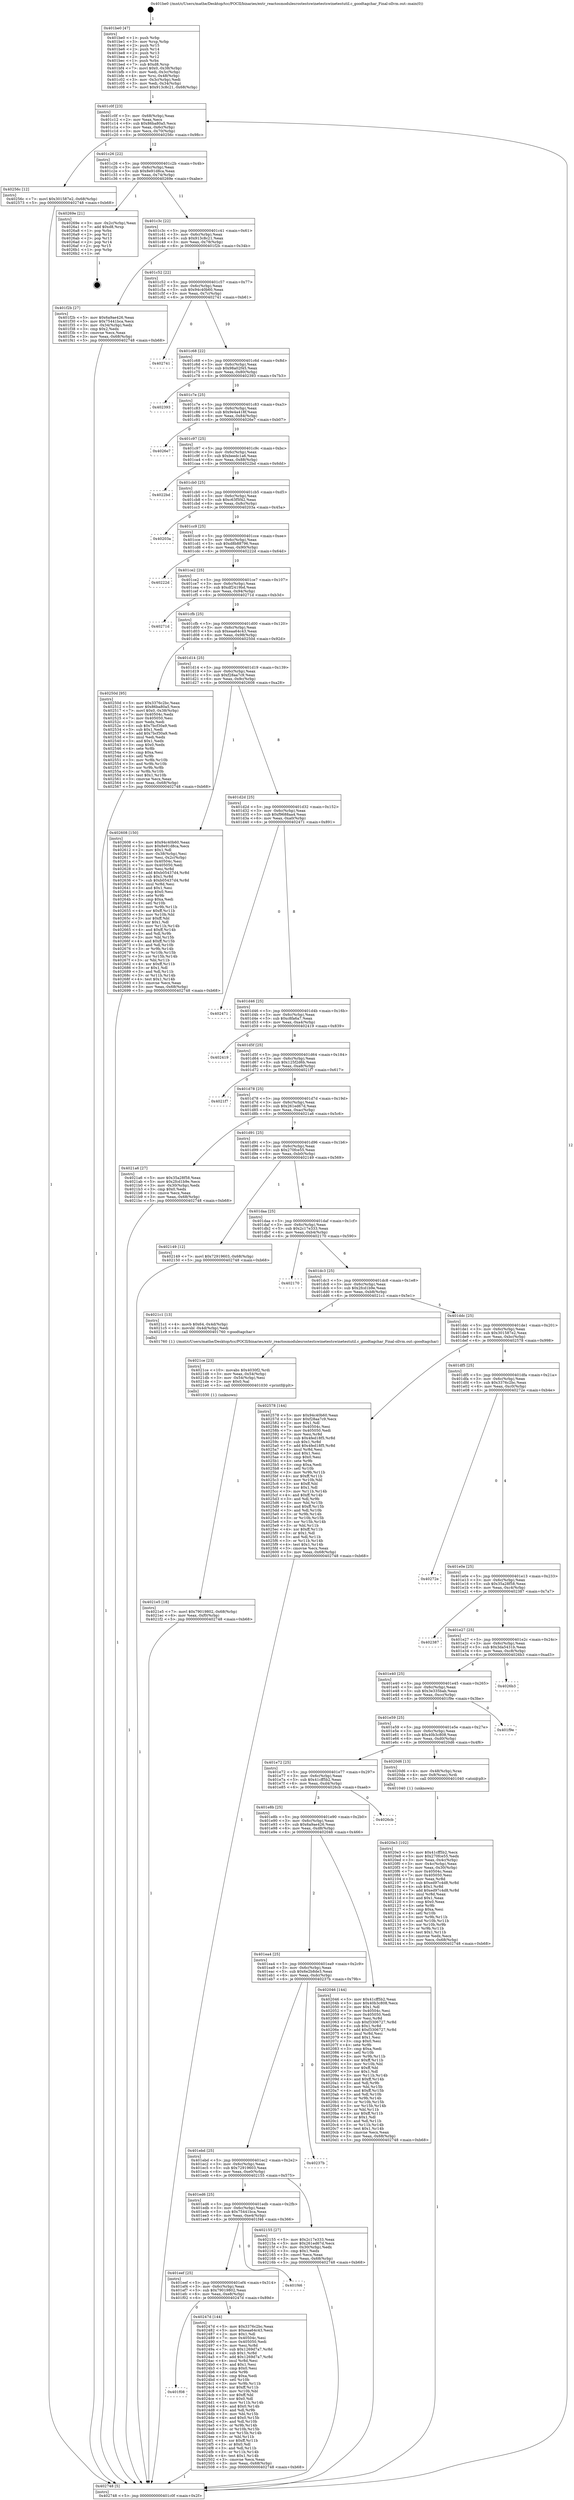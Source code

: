 digraph "0x401be0" {
  label = "0x401be0 (/mnt/c/Users/mathe/Desktop/tcc/POCII/binaries/extr_reactosmodulesrostestswinetestswinetestutil.c_goodtagchar_Final-ollvm.out::main(0))"
  labelloc = "t"
  node[shape=record]

  Entry [label="",width=0.3,height=0.3,shape=circle,fillcolor=black,style=filled]
  "0x401c0f" [label="{
     0x401c0f [23]\l
     | [instrs]\l
     &nbsp;&nbsp;0x401c0f \<+3\>: mov -0x68(%rbp),%eax\l
     &nbsp;&nbsp;0x401c12 \<+2\>: mov %eax,%ecx\l
     &nbsp;&nbsp;0x401c14 \<+6\>: sub $0x86ba80a5,%ecx\l
     &nbsp;&nbsp;0x401c1a \<+3\>: mov %eax,-0x6c(%rbp)\l
     &nbsp;&nbsp;0x401c1d \<+3\>: mov %ecx,-0x70(%rbp)\l
     &nbsp;&nbsp;0x401c20 \<+6\>: je 000000000040256c \<main+0x98c\>\l
  }"]
  "0x40256c" [label="{
     0x40256c [12]\l
     | [instrs]\l
     &nbsp;&nbsp;0x40256c \<+7\>: movl $0x301587e2,-0x68(%rbp)\l
     &nbsp;&nbsp;0x402573 \<+5\>: jmp 0000000000402748 \<main+0xb68\>\l
  }"]
  "0x401c26" [label="{
     0x401c26 [22]\l
     | [instrs]\l
     &nbsp;&nbsp;0x401c26 \<+5\>: jmp 0000000000401c2b \<main+0x4b\>\l
     &nbsp;&nbsp;0x401c2b \<+3\>: mov -0x6c(%rbp),%eax\l
     &nbsp;&nbsp;0x401c2e \<+5\>: sub $0x8e91d8ca,%eax\l
     &nbsp;&nbsp;0x401c33 \<+3\>: mov %eax,-0x74(%rbp)\l
     &nbsp;&nbsp;0x401c36 \<+6\>: je 000000000040269e \<main+0xabe\>\l
  }"]
  Exit [label="",width=0.3,height=0.3,shape=circle,fillcolor=black,style=filled,peripheries=2]
  "0x40269e" [label="{
     0x40269e [21]\l
     | [instrs]\l
     &nbsp;&nbsp;0x40269e \<+3\>: mov -0x2c(%rbp),%eax\l
     &nbsp;&nbsp;0x4026a1 \<+7\>: add $0xd8,%rsp\l
     &nbsp;&nbsp;0x4026a8 \<+1\>: pop %rbx\l
     &nbsp;&nbsp;0x4026a9 \<+2\>: pop %r12\l
     &nbsp;&nbsp;0x4026ab \<+2\>: pop %r13\l
     &nbsp;&nbsp;0x4026ad \<+2\>: pop %r14\l
     &nbsp;&nbsp;0x4026af \<+2\>: pop %r15\l
     &nbsp;&nbsp;0x4026b1 \<+1\>: pop %rbp\l
     &nbsp;&nbsp;0x4026b2 \<+1\>: ret\l
  }"]
  "0x401c3c" [label="{
     0x401c3c [22]\l
     | [instrs]\l
     &nbsp;&nbsp;0x401c3c \<+5\>: jmp 0000000000401c41 \<main+0x61\>\l
     &nbsp;&nbsp;0x401c41 \<+3\>: mov -0x6c(%rbp),%eax\l
     &nbsp;&nbsp;0x401c44 \<+5\>: sub $0x913c8c21,%eax\l
     &nbsp;&nbsp;0x401c49 \<+3\>: mov %eax,-0x78(%rbp)\l
     &nbsp;&nbsp;0x401c4c \<+6\>: je 0000000000401f2b \<main+0x34b\>\l
  }"]
  "0x401f08" [label="{
     0x401f08\l
  }", style=dashed]
  "0x401f2b" [label="{
     0x401f2b [27]\l
     | [instrs]\l
     &nbsp;&nbsp;0x401f2b \<+5\>: mov $0x6a9ae426,%eax\l
     &nbsp;&nbsp;0x401f30 \<+5\>: mov $0x75441bca,%ecx\l
     &nbsp;&nbsp;0x401f35 \<+3\>: mov -0x34(%rbp),%edx\l
     &nbsp;&nbsp;0x401f38 \<+3\>: cmp $0x2,%edx\l
     &nbsp;&nbsp;0x401f3b \<+3\>: cmovne %ecx,%eax\l
     &nbsp;&nbsp;0x401f3e \<+3\>: mov %eax,-0x68(%rbp)\l
     &nbsp;&nbsp;0x401f41 \<+5\>: jmp 0000000000402748 \<main+0xb68\>\l
  }"]
  "0x401c52" [label="{
     0x401c52 [22]\l
     | [instrs]\l
     &nbsp;&nbsp;0x401c52 \<+5\>: jmp 0000000000401c57 \<main+0x77\>\l
     &nbsp;&nbsp;0x401c57 \<+3\>: mov -0x6c(%rbp),%eax\l
     &nbsp;&nbsp;0x401c5a \<+5\>: sub $0x94c40b60,%eax\l
     &nbsp;&nbsp;0x401c5f \<+3\>: mov %eax,-0x7c(%rbp)\l
     &nbsp;&nbsp;0x401c62 \<+6\>: je 0000000000402741 \<main+0xb61\>\l
  }"]
  "0x402748" [label="{
     0x402748 [5]\l
     | [instrs]\l
     &nbsp;&nbsp;0x402748 \<+5\>: jmp 0000000000401c0f \<main+0x2f\>\l
  }"]
  "0x401be0" [label="{
     0x401be0 [47]\l
     | [instrs]\l
     &nbsp;&nbsp;0x401be0 \<+1\>: push %rbp\l
     &nbsp;&nbsp;0x401be1 \<+3\>: mov %rsp,%rbp\l
     &nbsp;&nbsp;0x401be4 \<+2\>: push %r15\l
     &nbsp;&nbsp;0x401be6 \<+2\>: push %r14\l
     &nbsp;&nbsp;0x401be8 \<+2\>: push %r13\l
     &nbsp;&nbsp;0x401bea \<+2\>: push %r12\l
     &nbsp;&nbsp;0x401bec \<+1\>: push %rbx\l
     &nbsp;&nbsp;0x401bed \<+7\>: sub $0xd8,%rsp\l
     &nbsp;&nbsp;0x401bf4 \<+7\>: movl $0x0,-0x38(%rbp)\l
     &nbsp;&nbsp;0x401bfb \<+3\>: mov %edi,-0x3c(%rbp)\l
     &nbsp;&nbsp;0x401bfe \<+4\>: mov %rsi,-0x48(%rbp)\l
     &nbsp;&nbsp;0x401c02 \<+3\>: mov -0x3c(%rbp),%edi\l
     &nbsp;&nbsp;0x401c05 \<+3\>: mov %edi,-0x34(%rbp)\l
     &nbsp;&nbsp;0x401c08 \<+7\>: movl $0x913c8c21,-0x68(%rbp)\l
  }"]
  "0x40247d" [label="{
     0x40247d [144]\l
     | [instrs]\l
     &nbsp;&nbsp;0x40247d \<+5\>: mov $0x3376c2bc,%eax\l
     &nbsp;&nbsp;0x402482 \<+5\>: mov $0xeaa64c43,%ecx\l
     &nbsp;&nbsp;0x402487 \<+2\>: mov $0x1,%dl\l
     &nbsp;&nbsp;0x402489 \<+7\>: mov 0x40504c,%esi\l
     &nbsp;&nbsp;0x402490 \<+7\>: mov 0x405050,%edi\l
     &nbsp;&nbsp;0x402497 \<+3\>: mov %esi,%r8d\l
     &nbsp;&nbsp;0x40249a \<+7\>: sub $0x1269d7a7,%r8d\l
     &nbsp;&nbsp;0x4024a1 \<+4\>: sub $0x1,%r8d\l
     &nbsp;&nbsp;0x4024a5 \<+7\>: add $0x1269d7a7,%r8d\l
     &nbsp;&nbsp;0x4024ac \<+4\>: imul %r8d,%esi\l
     &nbsp;&nbsp;0x4024b0 \<+3\>: and $0x1,%esi\l
     &nbsp;&nbsp;0x4024b3 \<+3\>: cmp $0x0,%esi\l
     &nbsp;&nbsp;0x4024b6 \<+4\>: sete %r9b\l
     &nbsp;&nbsp;0x4024ba \<+3\>: cmp $0xa,%edi\l
     &nbsp;&nbsp;0x4024bd \<+4\>: setl %r10b\l
     &nbsp;&nbsp;0x4024c1 \<+3\>: mov %r9b,%r11b\l
     &nbsp;&nbsp;0x4024c4 \<+4\>: xor $0xff,%r11b\l
     &nbsp;&nbsp;0x4024c8 \<+3\>: mov %r10b,%bl\l
     &nbsp;&nbsp;0x4024cb \<+3\>: xor $0xff,%bl\l
     &nbsp;&nbsp;0x4024ce \<+3\>: xor $0x0,%dl\l
     &nbsp;&nbsp;0x4024d1 \<+3\>: mov %r11b,%r14b\l
     &nbsp;&nbsp;0x4024d4 \<+4\>: and $0x0,%r14b\l
     &nbsp;&nbsp;0x4024d8 \<+3\>: and %dl,%r9b\l
     &nbsp;&nbsp;0x4024db \<+3\>: mov %bl,%r15b\l
     &nbsp;&nbsp;0x4024de \<+4\>: and $0x0,%r15b\l
     &nbsp;&nbsp;0x4024e2 \<+3\>: and %dl,%r10b\l
     &nbsp;&nbsp;0x4024e5 \<+3\>: or %r9b,%r14b\l
     &nbsp;&nbsp;0x4024e8 \<+3\>: or %r10b,%r15b\l
     &nbsp;&nbsp;0x4024eb \<+3\>: xor %r15b,%r14b\l
     &nbsp;&nbsp;0x4024ee \<+3\>: or %bl,%r11b\l
     &nbsp;&nbsp;0x4024f1 \<+4\>: xor $0xff,%r11b\l
     &nbsp;&nbsp;0x4024f5 \<+3\>: or $0x0,%dl\l
     &nbsp;&nbsp;0x4024f8 \<+3\>: and %dl,%r11b\l
     &nbsp;&nbsp;0x4024fb \<+3\>: or %r11b,%r14b\l
     &nbsp;&nbsp;0x4024fe \<+4\>: test $0x1,%r14b\l
     &nbsp;&nbsp;0x402502 \<+3\>: cmovne %ecx,%eax\l
     &nbsp;&nbsp;0x402505 \<+3\>: mov %eax,-0x68(%rbp)\l
     &nbsp;&nbsp;0x402508 \<+5\>: jmp 0000000000402748 \<main+0xb68\>\l
  }"]
  "0x402741" [label="{
     0x402741\l
  }", style=dashed]
  "0x401c68" [label="{
     0x401c68 [22]\l
     | [instrs]\l
     &nbsp;&nbsp;0x401c68 \<+5\>: jmp 0000000000401c6d \<main+0x8d\>\l
     &nbsp;&nbsp;0x401c6d \<+3\>: mov -0x6c(%rbp),%eax\l
     &nbsp;&nbsp;0x401c70 \<+5\>: sub $0x98a02f45,%eax\l
     &nbsp;&nbsp;0x401c75 \<+3\>: mov %eax,-0x80(%rbp)\l
     &nbsp;&nbsp;0x401c78 \<+6\>: je 0000000000402393 \<main+0x7b3\>\l
  }"]
  "0x401eef" [label="{
     0x401eef [25]\l
     | [instrs]\l
     &nbsp;&nbsp;0x401eef \<+5\>: jmp 0000000000401ef4 \<main+0x314\>\l
     &nbsp;&nbsp;0x401ef4 \<+3\>: mov -0x6c(%rbp),%eax\l
     &nbsp;&nbsp;0x401ef7 \<+5\>: sub $0x79019802,%eax\l
     &nbsp;&nbsp;0x401efc \<+6\>: mov %eax,-0xe8(%rbp)\l
     &nbsp;&nbsp;0x401f02 \<+6\>: je 000000000040247d \<main+0x89d\>\l
  }"]
  "0x402393" [label="{
     0x402393\l
  }", style=dashed]
  "0x401c7e" [label="{
     0x401c7e [25]\l
     | [instrs]\l
     &nbsp;&nbsp;0x401c7e \<+5\>: jmp 0000000000401c83 \<main+0xa3\>\l
     &nbsp;&nbsp;0x401c83 \<+3\>: mov -0x6c(%rbp),%eax\l
     &nbsp;&nbsp;0x401c86 \<+5\>: sub $0x9e4a418f,%eax\l
     &nbsp;&nbsp;0x401c8b \<+6\>: mov %eax,-0x84(%rbp)\l
     &nbsp;&nbsp;0x401c91 \<+6\>: je 00000000004026e7 \<main+0xb07\>\l
  }"]
  "0x401f46" [label="{
     0x401f46\l
  }", style=dashed]
  "0x4026e7" [label="{
     0x4026e7\l
  }", style=dashed]
  "0x401c97" [label="{
     0x401c97 [25]\l
     | [instrs]\l
     &nbsp;&nbsp;0x401c97 \<+5\>: jmp 0000000000401c9c \<main+0xbc\>\l
     &nbsp;&nbsp;0x401c9c \<+3\>: mov -0x6c(%rbp),%eax\l
     &nbsp;&nbsp;0x401c9f \<+5\>: sub $0xbeedc1a6,%eax\l
     &nbsp;&nbsp;0x401ca4 \<+6\>: mov %eax,-0x88(%rbp)\l
     &nbsp;&nbsp;0x401caa \<+6\>: je 00000000004022bd \<main+0x6dd\>\l
  }"]
  "0x4021e5" [label="{
     0x4021e5 [18]\l
     | [instrs]\l
     &nbsp;&nbsp;0x4021e5 \<+7\>: movl $0x79019802,-0x68(%rbp)\l
     &nbsp;&nbsp;0x4021ec \<+6\>: mov %eax,-0xf0(%rbp)\l
     &nbsp;&nbsp;0x4021f2 \<+5\>: jmp 0000000000402748 \<main+0xb68\>\l
  }"]
  "0x4022bd" [label="{
     0x4022bd\l
  }", style=dashed]
  "0x401cb0" [label="{
     0x401cb0 [25]\l
     | [instrs]\l
     &nbsp;&nbsp;0x401cb0 \<+5\>: jmp 0000000000401cb5 \<main+0xd5\>\l
     &nbsp;&nbsp;0x401cb5 \<+3\>: mov -0x6c(%rbp),%eax\l
     &nbsp;&nbsp;0x401cb8 \<+5\>: sub $0xc63f5f42,%eax\l
     &nbsp;&nbsp;0x401cbd \<+6\>: mov %eax,-0x8c(%rbp)\l
     &nbsp;&nbsp;0x401cc3 \<+6\>: je 000000000040203a \<main+0x45a\>\l
  }"]
  "0x4021ce" [label="{
     0x4021ce [23]\l
     | [instrs]\l
     &nbsp;&nbsp;0x4021ce \<+10\>: movabs $0x4030f2,%rdi\l
     &nbsp;&nbsp;0x4021d8 \<+3\>: mov %eax,-0x54(%rbp)\l
     &nbsp;&nbsp;0x4021db \<+3\>: mov -0x54(%rbp),%esi\l
     &nbsp;&nbsp;0x4021de \<+2\>: mov $0x0,%al\l
     &nbsp;&nbsp;0x4021e0 \<+5\>: call 0000000000401030 \<printf@plt\>\l
     | [calls]\l
     &nbsp;&nbsp;0x401030 \{1\} (unknown)\l
  }"]
  "0x40203a" [label="{
     0x40203a\l
  }", style=dashed]
  "0x401cc9" [label="{
     0x401cc9 [25]\l
     | [instrs]\l
     &nbsp;&nbsp;0x401cc9 \<+5\>: jmp 0000000000401cce \<main+0xee\>\l
     &nbsp;&nbsp;0x401cce \<+3\>: mov -0x6c(%rbp),%eax\l
     &nbsp;&nbsp;0x401cd1 \<+5\>: sub $0xd8b88796,%eax\l
     &nbsp;&nbsp;0x401cd6 \<+6\>: mov %eax,-0x90(%rbp)\l
     &nbsp;&nbsp;0x401cdc \<+6\>: je 000000000040222d \<main+0x64d\>\l
  }"]
  "0x401ed6" [label="{
     0x401ed6 [25]\l
     | [instrs]\l
     &nbsp;&nbsp;0x401ed6 \<+5\>: jmp 0000000000401edb \<main+0x2fb\>\l
     &nbsp;&nbsp;0x401edb \<+3\>: mov -0x6c(%rbp),%eax\l
     &nbsp;&nbsp;0x401ede \<+5\>: sub $0x75441bca,%eax\l
     &nbsp;&nbsp;0x401ee3 \<+6\>: mov %eax,-0xe4(%rbp)\l
     &nbsp;&nbsp;0x401ee9 \<+6\>: je 0000000000401f46 \<main+0x366\>\l
  }"]
  "0x40222d" [label="{
     0x40222d\l
  }", style=dashed]
  "0x401ce2" [label="{
     0x401ce2 [25]\l
     | [instrs]\l
     &nbsp;&nbsp;0x401ce2 \<+5\>: jmp 0000000000401ce7 \<main+0x107\>\l
     &nbsp;&nbsp;0x401ce7 \<+3\>: mov -0x6c(%rbp),%eax\l
     &nbsp;&nbsp;0x401cea \<+5\>: sub $0xdf2419bd,%eax\l
     &nbsp;&nbsp;0x401cef \<+6\>: mov %eax,-0x94(%rbp)\l
     &nbsp;&nbsp;0x401cf5 \<+6\>: je 000000000040271d \<main+0xb3d\>\l
  }"]
  "0x402155" [label="{
     0x402155 [27]\l
     | [instrs]\l
     &nbsp;&nbsp;0x402155 \<+5\>: mov $0x2c17e333,%eax\l
     &nbsp;&nbsp;0x40215a \<+5\>: mov $0x261ed67d,%ecx\l
     &nbsp;&nbsp;0x40215f \<+3\>: mov -0x30(%rbp),%edx\l
     &nbsp;&nbsp;0x402162 \<+3\>: cmp $0x1,%edx\l
     &nbsp;&nbsp;0x402165 \<+3\>: cmovl %ecx,%eax\l
     &nbsp;&nbsp;0x402168 \<+3\>: mov %eax,-0x68(%rbp)\l
     &nbsp;&nbsp;0x40216b \<+5\>: jmp 0000000000402748 \<main+0xb68\>\l
  }"]
  "0x40271d" [label="{
     0x40271d\l
  }", style=dashed]
  "0x401cfb" [label="{
     0x401cfb [25]\l
     | [instrs]\l
     &nbsp;&nbsp;0x401cfb \<+5\>: jmp 0000000000401d00 \<main+0x120\>\l
     &nbsp;&nbsp;0x401d00 \<+3\>: mov -0x6c(%rbp),%eax\l
     &nbsp;&nbsp;0x401d03 \<+5\>: sub $0xeaa64c43,%eax\l
     &nbsp;&nbsp;0x401d08 \<+6\>: mov %eax,-0x98(%rbp)\l
     &nbsp;&nbsp;0x401d0e \<+6\>: je 000000000040250d \<main+0x92d\>\l
  }"]
  "0x401ebd" [label="{
     0x401ebd [25]\l
     | [instrs]\l
     &nbsp;&nbsp;0x401ebd \<+5\>: jmp 0000000000401ec2 \<main+0x2e2\>\l
     &nbsp;&nbsp;0x401ec2 \<+3\>: mov -0x6c(%rbp),%eax\l
     &nbsp;&nbsp;0x401ec5 \<+5\>: sub $0x72919603,%eax\l
     &nbsp;&nbsp;0x401eca \<+6\>: mov %eax,-0xe0(%rbp)\l
     &nbsp;&nbsp;0x401ed0 \<+6\>: je 0000000000402155 \<main+0x575\>\l
  }"]
  "0x40250d" [label="{
     0x40250d [95]\l
     | [instrs]\l
     &nbsp;&nbsp;0x40250d \<+5\>: mov $0x3376c2bc,%eax\l
     &nbsp;&nbsp;0x402512 \<+5\>: mov $0x86ba80a5,%ecx\l
     &nbsp;&nbsp;0x402517 \<+7\>: movl $0x0,-0x38(%rbp)\l
     &nbsp;&nbsp;0x40251e \<+7\>: mov 0x40504c,%edx\l
     &nbsp;&nbsp;0x402525 \<+7\>: mov 0x405050,%esi\l
     &nbsp;&nbsp;0x40252c \<+2\>: mov %edx,%edi\l
     &nbsp;&nbsp;0x40252e \<+6\>: sub $0x7bcf30a9,%edi\l
     &nbsp;&nbsp;0x402534 \<+3\>: sub $0x1,%edi\l
     &nbsp;&nbsp;0x402537 \<+6\>: add $0x7bcf30a9,%edi\l
     &nbsp;&nbsp;0x40253d \<+3\>: imul %edi,%edx\l
     &nbsp;&nbsp;0x402540 \<+3\>: and $0x1,%edx\l
     &nbsp;&nbsp;0x402543 \<+3\>: cmp $0x0,%edx\l
     &nbsp;&nbsp;0x402546 \<+4\>: sete %r8b\l
     &nbsp;&nbsp;0x40254a \<+3\>: cmp $0xa,%esi\l
     &nbsp;&nbsp;0x40254d \<+4\>: setl %r9b\l
     &nbsp;&nbsp;0x402551 \<+3\>: mov %r8b,%r10b\l
     &nbsp;&nbsp;0x402554 \<+3\>: and %r9b,%r10b\l
     &nbsp;&nbsp;0x402557 \<+3\>: xor %r9b,%r8b\l
     &nbsp;&nbsp;0x40255a \<+3\>: or %r8b,%r10b\l
     &nbsp;&nbsp;0x40255d \<+4\>: test $0x1,%r10b\l
     &nbsp;&nbsp;0x402561 \<+3\>: cmovne %ecx,%eax\l
     &nbsp;&nbsp;0x402564 \<+3\>: mov %eax,-0x68(%rbp)\l
     &nbsp;&nbsp;0x402567 \<+5\>: jmp 0000000000402748 \<main+0xb68\>\l
  }"]
  "0x401d14" [label="{
     0x401d14 [25]\l
     | [instrs]\l
     &nbsp;&nbsp;0x401d14 \<+5\>: jmp 0000000000401d19 \<main+0x139\>\l
     &nbsp;&nbsp;0x401d19 \<+3\>: mov -0x6c(%rbp),%eax\l
     &nbsp;&nbsp;0x401d1c \<+5\>: sub $0xf28aa7c9,%eax\l
     &nbsp;&nbsp;0x401d21 \<+6\>: mov %eax,-0x9c(%rbp)\l
     &nbsp;&nbsp;0x401d27 \<+6\>: je 0000000000402608 \<main+0xa28\>\l
  }"]
  "0x40237b" [label="{
     0x40237b\l
  }", style=dashed]
  "0x402608" [label="{
     0x402608 [150]\l
     | [instrs]\l
     &nbsp;&nbsp;0x402608 \<+5\>: mov $0x94c40b60,%eax\l
     &nbsp;&nbsp;0x40260d \<+5\>: mov $0x8e91d8ca,%ecx\l
     &nbsp;&nbsp;0x402612 \<+2\>: mov $0x1,%dl\l
     &nbsp;&nbsp;0x402614 \<+3\>: mov -0x38(%rbp),%esi\l
     &nbsp;&nbsp;0x402617 \<+3\>: mov %esi,-0x2c(%rbp)\l
     &nbsp;&nbsp;0x40261a \<+7\>: mov 0x40504c,%esi\l
     &nbsp;&nbsp;0x402621 \<+7\>: mov 0x405050,%edi\l
     &nbsp;&nbsp;0x402628 \<+3\>: mov %esi,%r8d\l
     &nbsp;&nbsp;0x40262b \<+7\>: add $0xb05437d4,%r8d\l
     &nbsp;&nbsp;0x402632 \<+4\>: sub $0x1,%r8d\l
     &nbsp;&nbsp;0x402636 \<+7\>: sub $0xb05437d4,%r8d\l
     &nbsp;&nbsp;0x40263d \<+4\>: imul %r8d,%esi\l
     &nbsp;&nbsp;0x402641 \<+3\>: and $0x1,%esi\l
     &nbsp;&nbsp;0x402644 \<+3\>: cmp $0x0,%esi\l
     &nbsp;&nbsp;0x402647 \<+4\>: sete %r9b\l
     &nbsp;&nbsp;0x40264b \<+3\>: cmp $0xa,%edi\l
     &nbsp;&nbsp;0x40264e \<+4\>: setl %r10b\l
     &nbsp;&nbsp;0x402652 \<+3\>: mov %r9b,%r11b\l
     &nbsp;&nbsp;0x402655 \<+4\>: xor $0xff,%r11b\l
     &nbsp;&nbsp;0x402659 \<+3\>: mov %r10b,%bl\l
     &nbsp;&nbsp;0x40265c \<+3\>: xor $0xff,%bl\l
     &nbsp;&nbsp;0x40265f \<+3\>: xor $0x1,%dl\l
     &nbsp;&nbsp;0x402662 \<+3\>: mov %r11b,%r14b\l
     &nbsp;&nbsp;0x402665 \<+4\>: and $0xff,%r14b\l
     &nbsp;&nbsp;0x402669 \<+3\>: and %dl,%r9b\l
     &nbsp;&nbsp;0x40266c \<+3\>: mov %bl,%r15b\l
     &nbsp;&nbsp;0x40266f \<+4\>: and $0xff,%r15b\l
     &nbsp;&nbsp;0x402673 \<+3\>: and %dl,%r10b\l
     &nbsp;&nbsp;0x402676 \<+3\>: or %r9b,%r14b\l
     &nbsp;&nbsp;0x402679 \<+3\>: or %r10b,%r15b\l
     &nbsp;&nbsp;0x40267c \<+3\>: xor %r15b,%r14b\l
     &nbsp;&nbsp;0x40267f \<+3\>: or %bl,%r11b\l
     &nbsp;&nbsp;0x402682 \<+4\>: xor $0xff,%r11b\l
     &nbsp;&nbsp;0x402686 \<+3\>: or $0x1,%dl\l
     &nbsp;&nbsp;0x402689 \<+3\>: and %dl,%r11b\l
     &nbsp;&nbsp;0x40268c \<+3\>: or %r11b,%r14b\l
     &nbsp;&nbsp;0x40268f \<+4\>: test $0x1,%r14b\l
     &nbsp;&nbsp;0x402693 \<+3\>: cmovne %ecx,%eax\l
     &nbsp;&nbsp;0x402696 \<+3\>: mov %eax,-0x68(%rbp)\l
     &nbsp;&nbsp;0x402699 \<+5\>: jmp 0000000000402748 \<main+0xb68\>\l
  }"]
  "0x401d2d" [label="{
     0x401d2d [25]\l
     | [instrs]\l
     &nbsp;&nbsp;0x401d2d \<+5\>: jmp 0000000000401d32 \<main+0x152\>\l
     &nbsp;&nbsp;0x401d32 \<+3\>: mov -0x6c(%rbp),%eax\l
     &nbsp;&nbsp;0x401d35 \<+5\>: sub $0xf9688aa4,%eax\l
     &nbsp;&nbsp;0x401d3a \<+6\>: mov %eax,-0xa0(%rbp)\l
     &nbsp;&nbsp;0x401d40 \<+6\>: je 0000000000402471 \<main+0x891\>\l
  }"]
  "0x4020e3" [label="{
     0x4020e3 [102]\l
     | [instrs]\l
     &nbsp;&nbsp;0x4020e3 \<+5\>: mov $0x41cff5b2,%ecx\l
     &nbsp;&nbsp;0x4020e8 \<+5\>: mov $0x270fce55,%edx\l
     &nbsp;&nbsp;0x4020ed \<+3\>: mov %eax,-0x4c(%rbp)\l
     &nbsp;&nbsp;0x4020f0 \<+3\>: mov -0x4c(%rbp),%eax\l
     &nbsp;&nbsp;0x4020f3 \<+3\>: mov %eax,-0x30(%rbp)\l
     &nbsp;&nbsp;0x4020f6 \<+7\>: mov 0x40504c,%eax\l
     &nbsp;&nbsp;0x4020fd \<+7\>: mov 0x405050,%esi\l
     &nbsp;&nbsp;0x402104 \<+3\>: mov %eax,%r8d\l
     &nbsp;&nbsp;0x402107 \<+7\>: sub $0xed97c4d8,%r8d\l
     &nbsp;&nbsp;0x40210e \<+4\>: sub $0x1,%r8d\l
     &nbsp;&nbsp;0x402112 \<+7\>: add $0xed97c4d8,%r8d\l
     &nbsp;&nbsp;0x402119 \<+4\>: imul %r8d,%eax\l
     &nbsp;&nbsp;0x40211d \<+3\>: and $0x1,%eax\l
     &nbsp;&nbsp;0x402120 \<+3\>: cmp $0x0,%eax\l
     &nbsp;&nbsp;0x402123 \<+4\>: sete %r9b\l
     &nbsp;&nbsp;0x402127 \<+3\>: cmp $0xa,%esi\l
     &nbsp;&nbsp;0x40212a \<+4\>: setl %r10b\l
     &nbsp;&nbsp;0x40212e \<+3\>: mov %r9b,%r11b\l
     &nbsp;&nbsp;0x402131 \<+3\>: and %r10b,%r11b\l
     &nbsp;&nbsp;0x402134 \<+3\>: xor %r10b,%r9b\l
     &nbsp;&nbsp;0x402137 \<+3\>: or %r9b,%r11b\l
     &nbsp;&nbsp;0x40213a \<+4\>: test $0x1,%r11b\l
     &nbsp;&nbsp;0x40213e \<+3\>: cmovne %edx,%ecx\l
     &nbsp;&nbsp;0x402141 \<+3\>: mov %ecx,-0x68(%rbp)\l
     &nbsp;&nbsp;0x402144 \<+5\>: jmp 0000000000402748 \<main+0xb68\>\l
  }"]
  "0x402471" [label="{
     0x402471\l
  }", style=dashed]
  "0x401d46" [label="{
     0x401d46 [25]\l
     | [instrs]\l
     &nbsp;&nbsp;0x401d46 \<+5\>: jmp 0000000000401d4b \<main+0x16b\>\l
     &nbsp;&nbsp;0x401d4b \<+3\>: mov -0x6c(%rbp),%eax\l
     &nbsp;&nbsp;0x401d4e \<+5\>: sub $0xc8fa6a7,%eax\l
     &nbsp;&nbsp;0x401d53 \<+6\>: mov %eax,-0xa4(%rbp)\l
     &nbsp;&nbsp;0x401d59 \<+6\>: je 0000000000402419 \<main+0x839\>\l
  }"]
  "0x401ea4" [label="{
     0x401ea4 [25]\l
     | [instrs]\l
     &nbsp;&nbsp;0x401ea4 \<+5\>: jmp 0000000000401ea9 \<main+0x2c9\>\l
     &nbsp;&nbsp;0x401ea9 \<+3\>: mov -0x6c(%rbp),%eax\l
     &nbsp;&nbsp;0x401eac \<+5\>: sub $0x6e2b8de3,%eax\l
     &nbsp;&nbsp;0x401eb1 \<+6\>: mov %eax,-0xdc(%rbp)\l
     &nbsp;&nbsp;0x401eb7 \<+6\>: je 000000000040237b \<main+0x79b\>\l
  }"]
  "0x402419" [label="{
     0x402419\l
  }", style=dashed]
  "0x401d5f" [label="{
     0x401d5f [25]\l
     | [instrs]\l
     &nbsp;&nbsp;0x401d5f \<+5\>: jmp 0000000000401d64 \<main+0x184\>\l
     &nbsp;&nbsp;0x401d64 \<+3\>: mov -0x6c(%rbp),%eax\l
     &nbsp;&nbsp;0x401d67 \<+5\>: sub $0x125f2d6b,%eax\l
     &nbsp;&nbsp;0x401d6c \<+6\>: mov %eax,-0xa8(%rbp)\l
     &nbsp;&nbsp;0x401d72 \<+6\>: je 00000000004021f7 \<main+0x617\>\l
  }"]
  "0x402046" [label="{
     0x402046 [144]\l
     | [instrs]\l
     &nbsp;&nbsp;0x402046 \<+5\>: mov $0x41cff5b2,%eax\l
     &nbsp;&nbsp;0x40204b \<+5\>: mov $0x40b3c808,%ecx\l
     &nbsp;&nbsp;0x402050 \<+2\>: mov $0x1,%dl\l
     &nbsp;&nbsp;0x402052 \<+7\>: mov 0x40504c,%esi\l
     &nbsp;&nbsp;0x402059 \<+7\>: mov 0x405050,%edi\l
     &nbsp;&nbsp;0x402060 \<+3\>: mov %esi,%r8d\l
     &nbsp;&nbsp;0x402063 \<+7\>: sub $0xf3306727,%r8d\l
     &nbsp;&nbsp;0x40206a \<+4\>: sub $0x1,%r8d\l
     &nbsp;&nbsp;0x40206e \<+7\>: add $0xf3306727,%r8d\l
     &nbsp;&nbsp;0x402075 \<+4\>: imul %r8d,%esi\l
     &nbsp;&nbsp;0x402079 \<+3\>: and $0x1,%esi\l
     &nbsp;&nbsp;0x40207c \<+3\>: cmp $0x0,%esi\l
     &nbsp;&nbsp;0x40207f \<+4\>: sete %r9b\l
     &nbsp;&nbsp;0x402083 \<+3\>: cmp $0xa,%edi\l
     &nbsp;&nbsp;0x402086 \<+4\>: setl %r10b\l
     &nbsp;&nbsp;0x40208a \<+3\>: mov %r9b,%r11b\l
     &nbsp;&nbsp;0x40208d \<+4\>: xor $0xff,%r11b\l
     &nbsp;&nbsp;0x402091 \<+3\>: mov %r10b,%bl\l
     &nbsp;&nbsp;0x402094 \<+3\>: xor $0xff,%bl\l
     &nbsp;&nbsp;0x402097 \<+3\>: xor $0x1,%dl\l
     &nbsp;&nbsp;0x40209a \<+3\>: mov %r11b,%r14b\l
     &nbsp;&nbsp;0x40209d \<+4\>: and $0xff,%r14b\l
     &nbsp;&nbsp;0x4020a1 \<+3\>: and %dl,%r9b\l
     &nbsp;&nbsp;0x4020a4 \<+3\>: mov %bl,%r15b\l
     &nbsp;&nbsp;0x4020a7 \<+4\>: and $0xff,%r15b\l
     &nbsp;&nbsp;0x4020ab \<+3\>: and %dl,%r10b\l
     &nbsp;&nbsp;0x4020ae \<+3\>: or %r9b,%r14b\l
     &nbsp;&nbsp;0x4020b1 \<+3\>: or %r10b,%r15b\l
     &nbsp;&nbsp;0x4020b4 \<+3\>: xor %r15b,%r14b\l
     &nbsp;&nbsp;0x4020b7 \<+3\>: or %bl,%r11b\l
     &nbsp;&nbsp;0x4020ba \<+4\>: xor $0xff,%r11b\l
     &nbsp;&nbsp;0x4020be \<+3\>: or $0x1,%dl\l
     &nbsp;&nbsp;0x4020c1 \<+3\>: and %dl,%r11b\l
     &nbsp;&nbsp;0x4020c4 \<+3\>: or %r11b,%r14b\l
     &nbsp;&nbsp;0x4020c7 \<+4\>: test $0x1,%r14b\l
     &nbsp;&nbsp;0x4020cb \<+3\>: cmovne %ecx,%eax\l
     &nbsp;&nbsp;0x4020ce \<+3\>: mov %eax,-0x68(%rbp)\l
     &nbsp;&nbsp;0x4020d1 \<+5\>: jmp 0000000000402748 \<main+0xb68\>\l
  }"]
  "0x4021f7" [label="{
     0x4021f7\l
  }", style=dashed]
  "0x401d78" [label="{
     0x401d78 [25]\l
     | [instrs]\l
     &nbsp;&nbsp;0x401d78 \<+5\>: jmp 0000000000401d7d \<main+0x19d\>\l
     &nbsp;&nbsp;0x401d7d \<+3\>: mov -0x6c(%rbp),%eax\l
     &nbsp;&nbsp;0x401d80 \<+5\>: sub $0x261ed67d,%eax\l
     &nbsp;&nbsp;0x401d85 \<+6\>: mov %eax,-0xac(%rbp)\l
     &nbsp;&nbsp;0x401d8b \<+6\>: je 00000000004021a6 \<main+0x5c6\>\l
  }"]
  "0x401e8b" [label="{
     0x401e8b [25]\l
     | [instrs]\l
     &nbsp;&nbsp;0x401e8b \<+5\>: jmp 0000000000401e90 \<main+0x2b0\>\l
     &nbsp;&nbsp;0x401e90 \<+3\>: mov -0x6c(%rbp),%eax\l
     &nbsp;&nbsp;0x401e93 \<+5\>: sub $0x6a9ae426,%eax\l
     &nbsp;&nbsp;0x401e98 \<+6\>: mov %eax,-0xd8(%rbp)\l
     &nbsp;&nbsp;0x401e9e \<+6\>: je 0000000000402046 \<main+0x466\>\l
  }"]
  "0x4021a6" [label="{
     0x4021a6 [27]\l
     | [instrs]\l
     &nbsp;&nbsp;0x4021a6 \<+5\>: mov $0x35a28f58,%eax\l
     &nbsp;&nbsp;0x4021ab \<+5\>: mov $0x2fcd1b9e,%ecx\l
     &nbsp;&nbsp;0x4021b0 \<+3\>: mov -0x30(%rbp),%edx\l
     &nbsp;&nbsp;0x4021b3 \<+3\>: cmp $0x0,%edx\l
     &nbsp;&nbsp;0x4021b6 \<+3\>: cmove %ecx,%eax\l
     &nbsp;&nbsp;0x4021b9 \<+3\>: mov %eax,-0x68(%rbp)\l
     &nbsp;&nbsp;0x4021bc \<+5\>: jmp 0000000000402748 \<main+0xb68\>\l
  }"]
  "0x401d91" [label="{
     0x401d91 [25]\l
     | [instrs]\l
     &nbsp;&nbsp;0x401d91 \<+5\>: jmp 0000000000401d96 \<main+0x1b6\>\l
     &nbsp;&nbsp;0x401d96 \<+3\>: mov -0x6c(%rbp),%eax\l
     &nbsp;&nbsp;0x401d99 \<+5\>: sub $0x270fce55,%eax\l
     &nbsp;&nbsp;0x401d9e \<+6\>: mov %eax,-0xb0(%rbp)\l
     &nbsp;&nbsp;0x401da4 \<+6\>: je 0000000000402149 \<main+0x569\>\l
  }"]
  "0x4026cb" [label="{
     0x4026cb\l
  }", style=dashed]
  "0x402149" [label="{
     0x402149 [12]\l
     | [instrs]\l
     &nbsp;&nbsp;0x402149 \<+7\>: movl $0x72919603,-0x68(%rbp)\l
     &nbsp;&nbsp;0x402150 \<+5\>: jmp 0000000000402748 \<main+0xb68\>\l
  }"]
  "0x401daa" [label="{
     0x401daa [25]\l
     | [instrs]\l
     &nbsp;&nbsp;0x401daa \<+5\>: jmp 0000000000401daf \<main+0x1cf\>\l
     &nbsp;&nbsp;0x401daf \<+3\>: mov -0x6c(%rbp),%eax\l
     &nbsp;&nbsp;0x401db2 \<+5\>: sub $0x2c17e333,%eax\l
     &nbsp;&nbsp;0x401db7 \<+6\>: mov %eax,-0xb4(%rbp)\l
     &nbsp;&nbsp;0x401dbd \<+6\>: je 0000000000402170 \<main+0x590\>\l
  }"]
  "0x401e72" [label="{
     0x401e72 [25]\l
     | [instrs]\l
     &nbsp;&nbsp;0x401e72 \<+5\>: jmp 0000000000401e77 \<main+0x297\>\l
     &nbsp;&nbsp;0x401e77 \<+3\>: mov -0x6c(%rbp),%eax\l
     &nbsp;&nbsp;0x401e7a \<+5\>: sub $0x41cff5b2,%eax\l
     &nbsp;&nbsp;0x401e7f \<+6\>: mov %eax,-0xd4(%rbp)\l
     &nbsp;&nbsp;0x401e85 \<+6\>: je 00000000004026cb \<main+0xaeb\>\l
  }"]
  "0x402170" [label="{
     0x402170\l
  }", style=dashed]
  "0x401dc3" [label="{
     0x401dc3 [25]\l
     | [instrs]\l
     &nbsp;&nbsp;0x401dc3 \<+5\>: jmp 0000000000401dc8 \<main+0x1e8\>\l
     &nbsp;&nbsp;0x401dc8 \<+3\>: mov -0x6c(%rbp),%eax\l
     &nbsp;&nbsp;0x401dcb \<+5\>: sub $0x2fcd1b9e,%eax\l
     &nbsp;&nbsp;0x401dd0 \<+6\>: mov %eax,-0xb8(%rbp)\l
     &nbsp;&nbsp;0x401dd6 \<+6\>: je 00000000004021c1 \<main+0x5e1\>\l
  }"]
  "0x4020d6" [label="{
     0x4020d6 [13]\l
     | [instrs]\l
     &nbsp;&nbsp;0x4020d6 \<+4\>: mov -0x48(%rbp),%rax\l
     &nbsp;&nbsp;0x4020da \<+4\>: mov 0x8(%rax),%rdi\l
     &nbsp;&nbsp;0x4020de \<+5\>: call 0000000000401040 \<atoi@plt\>\l
     | [calls]\l
     &nbsp;&nbsp;0x401040 \{1\} (unknown)\l
  }"]
  "0x4021c1" [label="{
     0x4021c1 [13]\l
     | [instrs]\l
     &nbsp;&nbsp;0x4021c1 \<+4\>: movb $0x64,-0x4d(%rbp)\l
     &nbsp;&nbsp;0x4021c5 \<+4\>: movsbl -0x4d(%rbp),%edi\l
     &nbsp;&nbsp;0x4021c9 \<+5\>: call 0000000000401760 \<goodtagchar\>\l
     | [calls]\l
     &nbsp;&nbsp;0x401760 \{1\} (/mnt/c/Users/mathe/Desktop/tcc/POCII/binaries/extr_reactosmodulesrostestswinetestswinetestutil.c_goodtagchar_Final-ollvm.out::goodtagchar)\l
  }"]
  "0x401ddc" [label="{
     0x401ddc [25]\l
     | [instrs]\l
     &nbsp;&nbsp;0x401ddc \<+5\>: jmp 0000000000401de1 \<main+0x201\>\l
     &nbsp;&nbsp;0x401de1 \<+3\>: mov -0x6c(%rbp),%eax\l
     &nbsp;&nbsp;0x401de4 \<+5\>: sub $0x301587e2,%eax\l
     &nbsp;&nbsp;0x401de9 \<+6\>: mov %eax,-0xbc(%rbp)\l
     &nbsp;&nbsp;0x401def \<+6\>: je 0000000000402578 \<main+0x998\>\l
  }"]
  "0x401e59" [label="{
     0x401e59 [25]\l
     | [instrs]\l
     &nbsp;&nbsp;0x401e59 \<+5\>: jmp 0000000000401e5e \<main+0x27e\>\l
     &nbsp;&nbsp;0x401e5e \<+3\>: mov -0x6c(%rbp),%eax\l
     &nbsp;&nbsp;0x401e61 \<+5\>: sub $0x40b3c808,%eax\l
     &nbsp;&nbsp;0x401e66 \<+6\>: mov %eax,-0xd0(%rbp)\l
     &nbsp;&nbsp;0x401e6c \<+6\>: je 00000000004020d6 \<main+0x4f6\>\l
  }"]
  "0x402578" [label="{
     0x402578 [144]\l
     | [instrs]\l
     &nbsp;&nbsp;0x402578 \<+5\>: mov $0x94c40b60,%eax\l
     &nbsp;&nbsp;0x40257d \<+5\>: mov $0xf28aa7c9,%ecx\l
     &nbsp;&nbsp;0x402582 \<+2\>: mov $0x1,%dl\l
     &nbsp;&nbsp;0x402584 \<+7\>: mov 0x40504c,%esi\l
     &nbsp;&nbsp;0x40258b \<+7\>: mov 0x405050,%edi\l
     &nbsp;&nbsp;0x402592 \<+3\>: mov %esi,%r8d\l
     &nbsp;&nbsp;0x402595 \<+7\>: sub $0x4fed18f5,%r8d\l
     &nbsp;&nbsp;0x40259c \<+4\>: sub $0x1,%r8d\l
     &nbsp;&nbsp;0x4025a0 \<+7\>: add $0x4fed18f5,%r8d\l
     &nbsp;&nbsp;0x4025a7 \<+4\>: imul %r8d,%esi\l
     &nbsp;&nbsp;0x4025ab \<+3\>: and $0x1,%esi\l
     &nbsp;&nbsp;0x4025ae \<+3\>: cmp $0x0,%esi\l
     &nbsp;&nbsp;0x4025b1 \<+4\>: sete %r9b\l
     &nbsp;&nbsp;0x4025b5 \<+3\>: cmp $0xa,%edi\l
     &nbsp;&nbsp;0x4025b8 \<+4\>: setl %r10b\l
     &nbsp;&nbsp;0x4025bc \<+3\>: mov %r9b,%r11b\l
     &nbsp;&nbsp;0x4025bf \<+4\>: xor $0xff,%r11b\l
     &nbsp;&nbsp;0x4025c3 \<+3\>: mov %r10b,%bl\l
     &nbsp;&nbsp;0x4025c6 \<+3\>: xor $0xff,%bl\l
     &nbsp;&nbsp;0x4025c9 \<+3\>: xor $0x1,%dl\l
     &nbsp;&nbsp;0x4025cc \<+3\>: mov %r11b,%r14b\l
     &nbsp;&nbsp;0x4025cf \<+4\>: and $0xff,%r14b\l
     &nbsp;&nbsp;0x4025d3 \<+3\>: and %dl,%r9b\l
     &nbsp;&nbsp;0x4025d6 \<+3\>: mov %bl,%r15b\l
     &nbsp;&nbsp;0x4025d9 \<+4\>: and $0xff,%r15b\l
     &nbsp;&nbsp;0x4025dd \<+3\>: and %dl,%r10b\l
     &nbsp;&nbsp;0x4025e0 \<+3\>: or %r9b,%r14b\l
     &nbsp;&nbsp;0x4025e3 \<+3\>: or %r10b,%r15b\l
     &nbsp;&nbsp;0x4025e6 \<+3\>: xor %r15b,%r14b\l
     &nbsp;&nbsp;0x4025e9 \<+3\>: or %bl,%r11b\l
     &nbsp;&nbsp;0x4025ec \<+4\>: xor $0xff,%r11b\l
     &nbsp;&nbsp;0x4025f0 \<+3\>: or $0x1,%dl\l
     &nbsp;&nbsp;0x4025f3 \<+3\>: and %dl,%r11b\l
     &nbsp;&nbsp;0x4025f6 \<+3\>: or %r11b,%r14b\l
     &nbsp;&nbsp;0x4025f9 \<+4\>: test $0x1,%r14b\l
     &nbsp;&nbsp;0x4025fd \<+3\>: cmovne %ecx,%eax\l
     &nbsp;&nbsp;0x402600 \<+3\>: mov %eax,-0x68(%rbp)\l
     &nbsp;&nbsp;0x402603 \<+5\>: jmp 0000000000402748 \<main+0xb68\>\l
  }"]
  "0x401df5" [label="{
     0x401df5 [25]\l
     | [instrs]\l
     &nbsp;&nbsp;0x401df5 \<+5\>: jmp 0000000000401dfa \<main+0x21a\>\l
     &nbsp;&nbsp;0x401dfa \<+3\>: mov -0x6c(%rbp),%eax\l
     &nbsp;&nbsp;0x401dfd \<+5\>: sub $0x3376c2bc,%eax\l
     &nbsp;&nbsp;0x401e02 \<+6\>: mov %eax,-0xc0(%rbp)\l
     &nbsp;&nbsp;0x401e08 \<+6\>: je 000000000040272e \<main+0xb4e\>\l
  }"]
  "0x401f9e" [label="{
     0x401f9e\l
  }", style=dashed]
  "0x40272e" [label="{
     0x40272e\l
  }", style=dashed]
  "0x401e0e" [label="{
     0x401e0e [25]\l
     | [instrs]\l
     &nbsp;&nbsp;0x401e0e \<+5\>: jmp 0000000000401e13 \<main+0x233\>\l
     &nbsp;&nbsp;0x401e13 \<+3\>: mov -0x6c(%rbp),%eax\l
     &nbsp;&nbsp;0x401e16 \<+5\>: sub $0x35a28f58,%eax\l
     &nbsp;&nbsp;0x401e1b \<+6\>: mov %eax,-0xc4(%rbp)\l
     &nbsp;&nbsp;0x401e21 \<+6\>: je 0000000000402387 \<main+0x7a7\>\l
  }"]
  "0x401e40" [label="{
     0x401e40 [25]\l
     | [instrs]\l
     &nbsp;&nbsp;0x401e40 \<+5\>: jmp 0000000000401e45 \<main+0x265\>\l
     &nbsp;&nbsp;0x401e45 \<+3\>: mov -0x6c(%rbp),%eax\l
     &nbsp;&nbsp;0x401e48 \<+5\>: sub $0x3e335bab,%eax\l
     &nbsp;&nbsp;0x401e4d \<+6\>: mov %eax,-0xcc(%rbp)\l
     &nbsp;&nbsp;0x401e53 \<+6\>: je 0000000000401f9e \<main+0x3be\>\l
  }"]
  "0x402387" [label="{
     0x402387\l
  }", style=dashed]
  "0x401e27" [label="{
     0x401e27 [25]\l
     | [instrs]\l
     &nbsp;&nbsp;0x401e27 \<+5\>: jmp 0000000000401e2c \<main+0x24c\>\l
     &nbsp;&nbsp;0x401e2c \<+3\>: mov -0x6c(%rbp),%eax\l
     &nbsp;&nbsp;0x401e2f \<+5\>: sub $0x3da5431b,%eax\l
     &nbsp;&nbsp;0x401e34 \<+6\>: mov %eax,-0xc8(%rbp)\l
     &nbsp;&nbsp;0x401e3a \<+6\>: je 00000000004026b3 \<main+0xad3\>\l
  }"]
  "0x4026b3" [label="{
     0x4026b3\l
  }", style=dashed]
  Entry -> "0x401be0" [label=" 1"]
  "0x401c0f" -> "0x40256c" [label=" 1"]
  "0x401c0f" -> "0x401c26" [label=" 12"]
  "0x40269e" -> Exit [label=" 1"]
  "0x401c26" -> "0x40269e" [label=" 1"]
  "0x401c26" -> "0x401c3c" [label=" 11"]
  "0x402608" -> "0x402748" [label=" 1"]
  "0x401c3c" -> "0x401f2b" [label=" 1"]
  "0x401c3c" -> "0x401c52" [label=" 10"]
  "0x401f2b" -> "0x402748" [label=" 1"]
  "0x401be0" -> "0x401c0f" [label=" 1"]
  "0x402748" -> "0x401c0f" [label=" 12"]
  "0x402578" -> "0x402748" [label=" 1"]
  "0x401c52" -> "0x402741" [label=" 0"]
  "0x401c52" -> "0x401c68" [label=" 10"]
  "0x40256c" -> "0x402748" [label=" 1"]
  "0x401c68" -> "0x402393" [label=" 0"]
  "0x401c68" -> "0x401c7e" [label=" 10"]
  "0x40247d" -> "0x402748" [label=" 1"]
  "0x401c7e" -> "0x4026e7" [label=" 0"]
  "0x401c7e" -> "0x401c97" [label=" 10"]
  "0x401eef" -> "0x401f08" [label=" 0"]
  "0x401c97" -> "0x4022bd" [label=" 0"]
  "0x401c97" -> "0x401cb0" [label=" 10"]
  "0x40250d" -> "0x402748" [label=" 1"]
  "0x401cb0" -> "0x40203a" [label=" 0"]
  "0x401cb0" -> "0x401cc9" [label=" 10"]
  "0x401ed6" -> "0x401eef" [label=" 1"]
  "0x401cc9" -> "0x40222d" [label=" 0"]
  "0x401cc9" -> "0x401ce2" [label=" 10"]
  "0x401ed6" -> "0x401f46" [label=" 0"]
  "0x401ce2" -> "0x40271d" [label=" 0"]
  "0x401ce2" -> "0x401cfb" [label=" 10"]
  "0x401eef" -> "0x40247d" [label=" 1"]
  "0x401cfb" -> "0x40250d" [label=" 1"]
  "0x401cfb" -> "0x401d14" [label=" 9"]
  "0x4021ce" -> "0x4021e5" [label=" 1"]
  "0x401d14" -> "0x402608" [label=" 1"]
  "0x401d14" -> "0x401d2d" [label=" 8"]
  "0x4021c1" -> "0x4021ce" [label=" 1"]
  "0x401d2d" -> "0x402471" [label=" 0"]
  "0x401d2d" -> "0x401d46" [label=" 8"]
  "0x402155" -> "0x402748" [label=" 1"]
  "0x401d46" -> "0x402419" [label=" 0"]
  "0x401d46" -> "0x401d5f" [label=" 8"]
  "0x401ebd" -> "0x401ed6" [label=" 1"]
  "0x401d5f" -> "0x4021f7" [label=" 0"]
  "0x401d5f" -> "0x401d78" [label=" 8"]
  "0x401ebd" -> "0x402155" [label=" 1"]
  "0x401d78" -> "0x4021a6" [label=" 1"]
  "0x401d78" -> "0x401d91" [label=" 7"]
  "0x401ea4" -> "0x401ebd" [label=" 2"]
  "0x401d91" -> "0x402149" [label=" 1"]
  "0x401d91" -> "0x401daa" [label=" 6"]
  "0x401ea4" -> "0x40237b" [label=" 0"]
  "0x401daa" -> "0x402170" [label=" 0"]
  "0x401daa" -> "0x401dc3" [label=" 6"]
  "0x402149" -> "0x402748" [label=" 1"]
  "0x401dc3" -> "0x4021c1" [label=" 1"]
  "0x401dc3" -> "0x401ddc" [label=" 5"]
  "0x4020e3" -> "0x402748" [label=" 1"]
  "0x401ddc" -> "0x402578" [label=" 1"]
  "0x401ddc" -> "0x401df5" [label=" 4"]
  "0x402046" -> "0x402748" [label=" 1"]
  "0x401df5" -> "0x40272e" [label=" 0"]
  "0x401df5" -> "0x401e0e" [label=" 4"]
  "0x401e8b" -> "0x401ea4" [label=" 2"]
  "0x401e0e" -> "0x402387" [label=" 0"]
  "0x401e0e" -> "0x401e27" [label=" 4"]
  "0x4021e5" -> "0x402748" [label=" 1"]
  "0x401e27" -> "0x4026b3" [label=" 0"]
  "0x401e27" -> "0x401e40" [label=" 4"]
  "0x401e8b" -> "0x402046" [label=" 1"]
  "0x401e40" -> "0x401f9e" [label=" 0"]
  "0x401e40" -> "0x401e59" [label=" 4"]
  "0x4020d6" -> "0x4020e3" [label=" 1"]
  "0x401e59" -> "0x4020d6" [label=" 1"]
  "0x401e59" -> "0x401e72" [label=" 3"]
  "0x4021a6" -> "0x402748" [label=" 1"]
  "0x401e72" -> "0x4026cb" [label=" 0"]
  "0x401e72" -> "0x401e8b" [label=" 3"]
}
